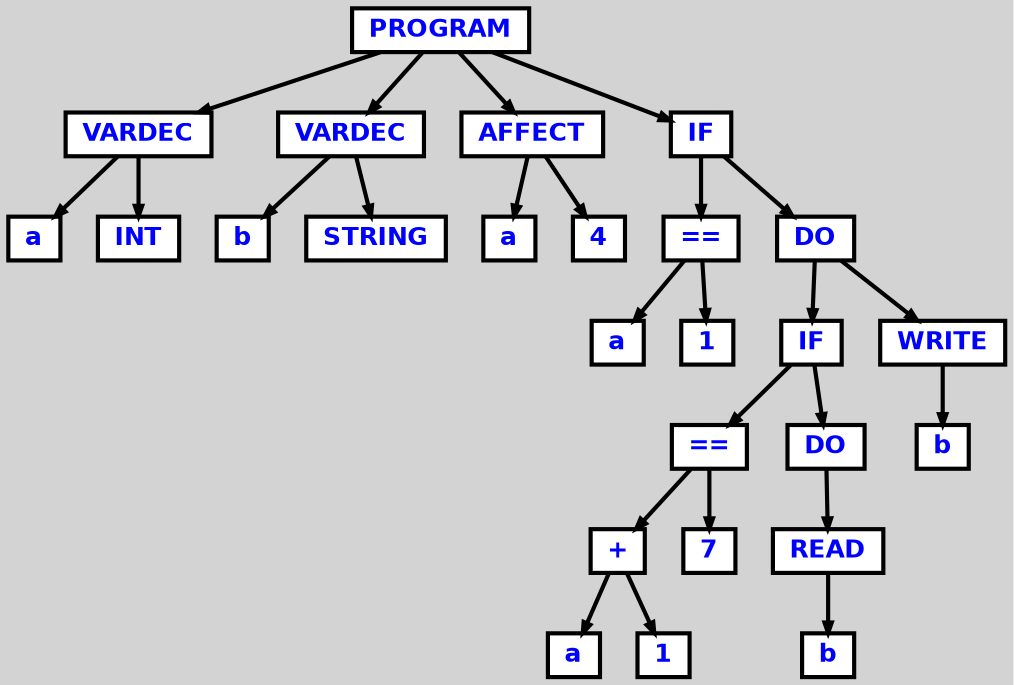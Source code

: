 digraph {

	ordering=out;
	ranksep=.4;
	bgcolor="lightgrey"; node [shape=box, fixedsize=false, fontsize=12, fontname="Helvetica-bold", fontcolor="blue"
		width=.25, height=.25, color="black", fillcolor="white", style="filled, solid, bold"];
	edge [arrowsize=.5, color="black", style="bold"]

  n0 [label="PROGRAM"];
  n1 [label="VARDEC"];
  n1 [label="VARDEC"];
  n2 [label="a"];
  n3 [label="INT"];
  n4 [label="VARDEC"];
  n4 [label="VARDEC"];
  n5 [label="b"];
  n6 [label="STRING"];
  n7 [label="AFFECT"];
  n7 [label="AFFECT"];
  n8 [label="a"];
  n9 [label="4"];
  n10 [label="IF"];
  n10 [label="IF"];
  n11 [label="=="];
  n11 [label="=="];
  n12 [label="a"];
  n13 [label="1"];
  n14 [label="DO"];
  n14 [label="DO"];
  n15 [label="IF"];
  n15 [label="IF"];
  n16 [label="=="];
  n16 [label="=="];
  n17 [label="+"];
  n17 [label="+"];
  n18 [label="a"];
  n19 [label="1"];
  n20 [label="7"];
  n21 [label="DO"];
  n21 [label="DO"];
  n22 [label="READ"];
  n22 [label="READ"];
  n23 [label="b"];
  n24 [label="WRITE"];
  n24 [label="WRITE"];
  n25 [label="b"];

  n0 -> n1 // "PROGRAM" -> "VARDEC"
  n1 -> n2 // "VARDEC" -> "a"
  n1 -> n3 // "VARDEC" -> "INT"
  n0 -> n4 // "PROGRAM" -> "VARDEC"
  n4 -> n5 // "VARDEC" -> "b"
  n4 -> n6 // "VARDEC" -> "STRING"
  n0 -> n7 // "PROGRAM" -> "AFFECT"
  n7 -> n8 // "AFFECT" -> "a"
  n7 -> n9 // "AFFECT" -> "4"
  n0 -> n10 // "PROGRAM" -> "IF"
  n10 -> n11 // "IF" -> "=="
  n11 -> n12 // "==" -> "a"
  n11 -> n13 // "==" -> "1"
  n10 -> n14 // "IF" -> "DO"
  n14 -> n15 // "DO" -> "IF"
  n15 -> n16 // "IF" -> "=="
  n16 -> n17 // "==" -> "+"
  n17 -> n18 // "+" -> "a"
  n17 -> n19 // "+" -> "1"
  n16 -> n20 // "==" -> "7"
  n15 -> n21 // "IF" -> "DO"
  n21 -> n22 // "DO" -> "READ"
  n22 -> n23 // "READ" -> "b"
  n14 -> n24 // "DO" -> "WRITE"
  n24 -> n25 // "WRITE" -> "b"

}
